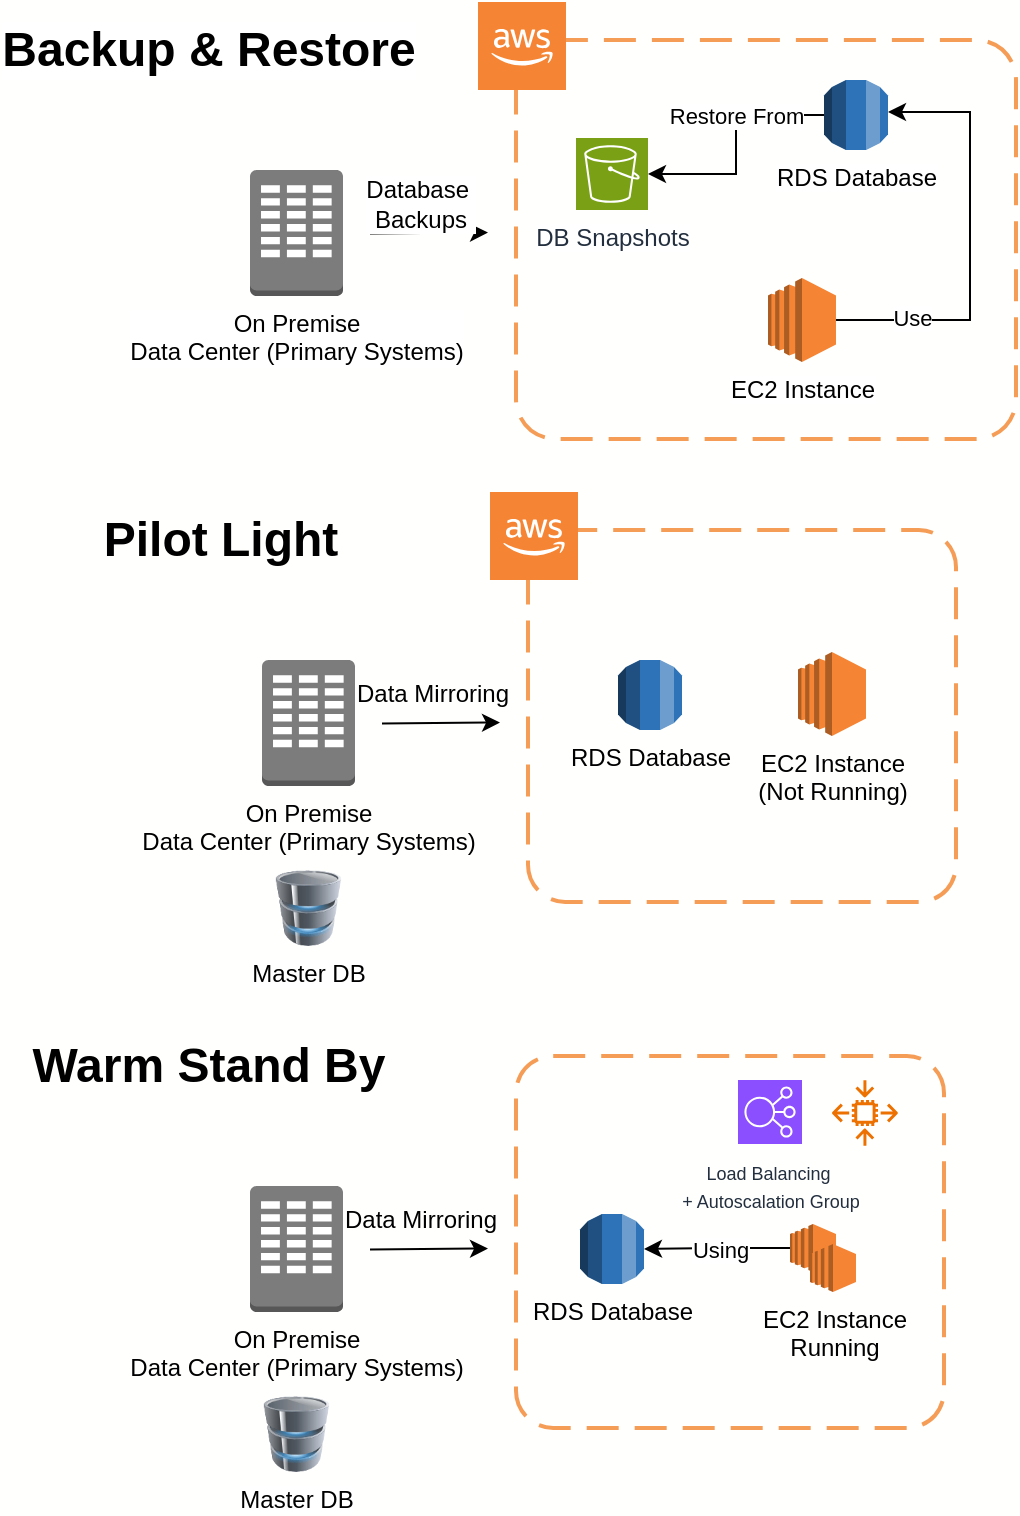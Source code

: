 <mxfile version="26.0.13">
  <diagram name="Página-1" id="r9egLEUwNlH5UQ3rOkwX">
    <mxGraphModel dx="988" dy="545" grid="0" gridSize="10" guides="1" tooltips="1" connect="1" arrows="1" fold="1" page="1" pageScale="1" pageWidth="827" pageHeight="1169" background="#FFFFFE" math="0" shadow="0">
      <root>
        <mxCell id="0" />
        <mxCell id="1" parent="0" />
        <mxCell id="UDbfpmb_HREa-e7SYdtu-1" value="On Premise&lt;div&gt;Data Center (Primary Systems)&lt;/div&gt;" style="outlineConnect=0;dashed=0;verticalLabelPosition=bottom;verticalAlign=top;align=center;html=1;shape=mxgraph.aws3.corporate_data_center;fillColor=#7D7C7C;gradientColor=none;labelBackgroundColor=default;" parent="1" vertex="1">
          <mxGeometry x="198" y="331" width="46.5" height="63" as="geometry" />
        </mxCell>
        <mxCell id="UDbfpmb_HREa-e7SYdtu-2" value="" style="rounded=1;arcSize=10;dashed=1;strokeColor=#F59D56;fillColor=none;gradientColor=none;dashPattern=8 4;strokeWidth=2;labelBackgroundColor=default;" parent="1" vertex="1">
          <mxGeometry x="331" y="266" width="250" height="199.5" as="geometry" />
        </mxCell>
        <mxCell id="UDbfpmb_HREa-e7SYdtu-3" value="" style="outlineConnect=0;dashed=0;verticalLabelPosition=bottom;verticalAlign=top;align=center;html=1;shape=mxgraph.aws3.cloud_2;fillColor=#F58534;gradientColor=none;labelBackgroundColor=default;" parent="1" vertex="1">
          <mxGeometry x="312" y="247" width="44" height="44" as="geometry" />
        </mxCell>
        <mxCell id="_wlLXKTj0vbCykMoeiWe-1" value="" style="endArrow=classic;html=1;rounded=0;labelBackgroundColor=default;" edge="1" parent="1">
          <mxGeometry width="50" height="50" relative="1" as="geometry">
            <mxPoint x="258" y="362.75" as="sourcePoint" />
            <mxPoint x="317" y="362.25" as="targetPoint" />
          </mxGeometry>
        </mxCell>
        <mxCell id="_wlLXKTj0vbCykMoeiWe-2" value="Database&amp;nbsp;&lt;div&gt;Backups&lt;/div&gt;" style="text;html=1;align=center;verticalAlign=middle;resizable=0;points=[];autosize=1;strokeColor=none;fillColor=none;labelBackgroundColor=default;" vertex="1" parent="1">
          <mxGeometry x="246" y="327" width="73" height="41" as="geometry" />
        </mxCell>
        <mxCell id="_wlLXKTj0vbCykMoeiWe-3" value="DB Snapshots" style="sketch=0;points=[[0,0,0],[0.25,0,0],[0.5,0,0],[0.75,0,0],[1,0,0],[0,1,0],[0.25,1,0],[0.5,1,0],[0.75,1,0],[1,1,0],[0,0.25,0],[0,0.5,0],[0,0.75,0],[1,0.25,0],[1,0.5,0],[1,0.75,0]];outlineConnect=0;fontColor=#232F3E;fillColor=#7AA116;strokeColor=#ffffff;dashed=0;verticalLabelPosition=bottom;verticalAlign=top;align=center;html=1;fontSize=12;fontStyle=0;aspect=fixed;shape=mxgraph.aws4.resourceIcon;resIcon=mxgraph.aws4.s3;labelBackgroundColor=default;" vertex="1" parent="1">
          <mxGeometry x="361" y="315" width="36" height="36" as="geometry" />
        </mxCell>
        <mxCell id="_wlLXKTj0vbCykMoeiWe-16" style="edgeStyle=orthogonalEdgeStyle;rounded=0;orthogonalLoop=1;jettySize=auto;html=1;labelBackgroundColor=default;" edge="1" parent="1" source="_wlLXKTj0vbCykMoeiWe-4" target="_wlLXKTj0vbCykMoeiWe-7">
          <mxGeometry relative="1" as="geometry">
            <Array as="points">
              <mxPoint x="558" y="406" />
              <mxPoint x="558" y="302" />
            </Array>
          </mxGeometry>
        </mxCell>
        <mxCell id="_wlLXKTj0vbCykMoeiWe-17" value="Use" style="edgeLabel;html=1;align=center;verticalAlign=middle;resizable=0;points=[];labelBackgroundColor=default;" vertex="1" connectable="0" parent="_wlLXKTj0vbCykMoeiWe-16">
          <mxGeometry x="-0.643" y="1" relative="1" as="geometry">
            <mxPoint as="offset" />
          </mxGeometry>
        </mxCell>
        <mxCell id="_wlLXKTj0vbCykMoeiWe-4" value="EC2 Instance" style="outlineConnect=0;dashed=0;verticalLabelPosition=bottom;verticalAlign=top;align=center;html=1;shape=mxgraph.aws3.ec2;fillColor=#F58534;gradientColor=none;labelBackgroundColor=default;" vertex="1" parent="1">
          <mxGeometry x="457" y="385" width="34" height="42" as="geometry" />
        </mxCell>
        <mxCell id="_wlLXKTj0vbCykMoeiWe-7" value="RDS Database" style="outlineConnect=0;dashed=0;verticalLabelPosition=bottom;verticalAlign=top;align=center;html=1;shape=mxgraph.aws3.rds;fillColor=#2E73B8;gradientColor=none;labelBackgroundColor=default;" vertex="1" parent="1">
          <mxGeometry x="485" y="286" width="32" height="35" as="geometry" />
        </mxCell>
        <mxCell id="_wlLXKTj0vbCykMoeiWe-12" style="edgeStyle=orthogonalEdgeStyle;rounded=0;orthogonalLoop=1;jettySize=auto;html=1;entryX=1;entryY=0.5;entryDx=0;entryDy=0;entryPerimeter=0;labelBackgroundColor=default;" edge="1" parent="1" source="_wlLXKTj0vbCykMoeiWe-7" target="_wlLXKTj0vbCykMoeiWe-3">
          <mxGeometry relative="1" as="geometry" />
        </mxCell>
        <mxCell id="_wlLXKTj0vbCykMoeiWe-14" value="&lt;span&gt;Restore From&lt;/span&gt;" style="edgeLabel;html=1;align=center;verticalAlign=middle;resizable=0;points=[];labelBackgroundColor=default;" vertex="1" connectable="0" parent="_wlLXKTj0vbCykMoeiWe-12">
          <mxGeometry x="-0.246" relative="1" as="geometry">
            <mxPoint as="offset" />
          </mxGeometry>
        </mxCell>
        <mxCell id="_wlLXKTj0vbCykMoeiWe-19" value="Backup &amp;amp; Restore" style="text;strokeColor=none;fillColor=none;html=1;fontSize=24;fontStyle=1;verticalAlign=middle;align=center;labelBackgroundColor=default;" vertex="1" parent="1">
          <mxGeometry x="127" y="251" width="100" height="40" as="geometry" />
        </mxCell>
        <mxCell id="_wlLXKTj0vbCykMoeiWe-20" value="On Premise&lt;div&gt;Data Center (Primary Systems)&lt;/div&gt;" style="outlineConnect=0;dashed=0;verticalLabelPosition=bottom;verticalAlign=top;align=center;html=1;shape=mxgraph.aws3.corporate_data_center;fillColor=#7D7C7C;gradientColor=none;" vertex="1" parent="1">
          <mxGeometry x="204" y="576" width="46.5" height="63" as="geometry" />
        </mxCell>
        <mxCell id="_wlLXKTj0vbCykMoeiWe-21" value="" style="rounded=1;arcSize=10;dashed=1;strokeColor=#F59D56;fillColor=none;gradientColor=none;dashPattern=8 4;strokeWidth=2;" vertex="1" parent="1">
          <mxGeometry x="337" y="511" width="214" height="186" as="geometry" />
        </mxCell>
        <mxCell id="_wlLXKTj0vbCykMoeiWe-22" value="" style="outlineConnect=0;dashed=0;verticalLabelPosition=bottom;verticalAlign=top;align=center;html=1;shape=mxgraph.aws3.cloud_2;fillColor=#F58534;gradientColor=none;" vertex="1" parent="1">
          <mxGeometry x="318" y="492" width="44" height="44" as="geometry" />
        </mxCell>
        <mxCell id="_wlLXKTj0vbCykMoeiWe-23" value="" style="endArrow=classic;html=1;rounded=0;" edge="1" parent="1">
          <mxGeometry width="50" height="50" relative="1" as="geometry">
            <mxPoint x="264" y="607.75" as="sourcePoint" />
            <mxPoint x="323" y="607.25" as="targetPoint" />
          </mxGeometry>
        </mxCell>
        <mxCell id="_wlLXKTj0vbCykMoeiWe-24" value="Data Mirroring" style="text;html=1;align=center;verticalAlign=middle;resizable=0;points=[];autosize=1;strokeColor=none;fillColor=none;" vertex="1" parent="1">
          <mxGeometry x="242" y="580" width="94" height="26" as="geometry" />
        </mxCell>
        <mxCell id="_wlLXKTj0vbCykMoeiWe-28" value="EC2 Instance&lt;div&gt;(Not Running)&lt;/div&gt;" style="outlineConnect=0;dashed=0;verticalLabelPosition=bottom;verticalAlign=top;align=center;html=1;shape=mxgraph.aws3.ec2;fillColor=#F58534;gradientColor=none;" vertex="1" parent="1">
          <mxGeometry x="472" y="572" width="34" height="42" as="geometry" />
        </mxCell>
        <mxCell id="_wlLXKTj0vbCykMoeiWe-29" value="RDS Database" style="outlineConnect=0;dashed=0;verticalLabelPosition=bottom;verticalAlign=top;align=center;html=1;shape=mxgraph.aws3.rds;fillColor=#2E73B8;gradientColor=none;" vertex="1" parent="1">
          <mxGeometry x="382" y="576" width="32" height="35" as="geometry" />
        </mxCell>
        <mxCell id="_wlLXKTj0vbCykMoeiWe-32" value="Pilot Light" style="text;strokeColor=none;fillColor=none;html=1;fontSize=24;fontStyle=1;verticalAlign=middle;align=center;" vertex="1" parent="1">
          <mxGeometry x="133" y="496" width="100" height="40" as="geometry" />
        </mxCell>
        <mxCell id="_wlLXKTj0vbCykMoeiWe-34" value="&lt;span&gt;Master DB&lt;/span&gt;" style="image;html=1;image=img/lib/clip_art/computers/Database_128x128.png" vertex="1" parent="1">
          <mxGeometry x="199.75" y="681" width="55" height="38" as="geometry" />
        </mxCell>
        <mxCell id="_wlLXKTj0vbCykMoeiWe-35" value="On Premise&lt;div&gt;Data Center (Primary Systems)&lt;/div&gt;" style="outlineConnect=0;dashed=0;verticalLabelPosition=bottom;verticalAlign=top;align=center;html=1;shape=mxgraph.aws3.corporate_data_center;fillColor=#7D7C7C;gradientColor=none;" vertex="1" parent="1">
          <mxGeometry x="198" y="839" width="46.5" height="63" as="geometry" />
        </mxCell>
        <mxCell id="_wlLXKTj0vbCykMoeiWe-36" value="" style="rounded=1;arcSize=10;dashed=1;strokeColor=#F59D56;fillColor=none;gradientColor=none;dashPattern=8 4;strokeWidth=2;" vertex="1" parent="1">
          <mxGeometry x="331" y="774" width="214" height="186" as="geometry" />
        </mxCell>
        <mxCell id="_wlLXKTj0vbCykMoeiWe-37" value="" style="endArrow=classic;html=1;rounded=0;" edge="1" parent="1">
          <mxGeometry width="50" height="50" relative="1" as="geometry">
            <mxPoint x="258" y="870.75" as="sourcePoint" />
            <mxPoint x="317" y="870.25" as="targetPoint" />
          </mxGeometry>
        </mxCell>
        <mxCell id="_wlLXKTj0vbCykMoeiWe-38" value="Data Mirroring" style="text;html=1;align=center;verticalAlign=middle;resizable=0;points=[];autosize=1;strokeColor=none;fillColor=none;" vertex="1" parent="1">
          <mxGeometry x="236" y="843" width="94" height="26" as="geometry" />
        </mxCell>
        <mxCell id="_wlLXKTj0vbCykMoeiWe-50" style="edgeStyle=orthogonalEdgeStyle;rounded=0;orthogonalLoop=1;jettySize=auto;html=1;" edge="1" parent="1" source="_wlLXKTj0vbCykMoeiWe-39" target="_wlLXKTj0vbCykMoeiWe-40">
          <mxGeometry relative="1" as="geometry" />
        </mxCell>
        <mxCell id="_wlLXKTj0vbCykMoeiWe-51" value="Using" style="edgeLabel;html=1;align=center;verticalAlign=middle;resizable=0;points=[];" vertex="1" connectable="0" parent="_wlLXKTj0vbCykMoeiWe-50">
          <mxGeometry x="0.006" y="1" relative="1" as="geometry">
            <mxPoint x="1" y="-1" as="offset" />
          </mxGeometry>
        </mxCell>
        <mxCell id="_wlLXKTj0vbCykMoeiWe-39" value="" style="outlineConnect=0;dashed=0;verticalLabelPosition=bottom;verticalAlign=top;align=center;html=1;shape=mxgraph.aws3.ec2;fillColor=#F58534;gradientColor=none;" vertex="1" parent="1">
          <mxGeometry x="468" y="858" width="23" height="24" as="geometry" />
        </mxCell>
        <mxCell id="_wlLXKTj0vbCykMoeiWe-40" value="RDS Database" style="outlineConnect=0;dashed=0;verticalLabelPosition=bottom;verticalAlign=top;align=center;html=1;shape=mxgraph.aws3.rds;fillColor=#2E73B8;gradientColor=none;" vertex="1" parent="1">
          <mxGeometry x="363" y="853" width="32" height="35" as="geometry" />
        </mxCell>
        <mxCell id="_wlLXKTj0vbCykMoeiWe-41" value="Warm Stand By" style="text;strokeColor=none;fillColor=none;html=1;fontSize=24;fontStyle=1;verticalAlign=middle;align=center;" vertex="1" parent="1">
          <mxGeometry x="127" y="759" width="100" height="40" as="geometry" />
        </mxCell>
        <mxCell id="_wlLXKTj0vbCykMoeiWe-42" value="&lt;span&gt;Master DB&lt;/span&gt;" style="image;html=1;image=img/lib/clip_art/computers/Database_128x128.png" vertex="1" parent="1">
          <mxGeometry x="193.75" y="944" width="55" height="38" as="geometry" />
        </mxCell>
        <mxCell id="_wlLXKTj0vbCykMoeiWe-43" value="" style="sketch=0;outlineConnect=0;fontColor=#232F3E;gradientColor=none;fillColor=#ED7100;strokeColor=none;dashed=0;verticalLabelPosition=bottom;verticalAlign=top;align=center;html=1;fontSize=12;fontStyle=0;aspect=fixed;pointerEvents=1;shape=mxgraph.aws4.auto_scaling2;direction=south;" vertex="1" parent="1">
          <mxGeometry x="489" y="786" width="33" height="33" as="geometry" />
        </mxCell>
        <mxCell id="_wlLXKTj0vbCykMoeiWe-44" value="EC2 Instance&lt;div&gt;Running&lt;/div&gt;" style="outlineConnect=0;dashed=0;verticalLabelPosition=bottom;verticalAlign=top;align=center;html=1;shape=mxgraph.aws3.ec2;fillColor=#F58534;gradientColor=none;" vertex="1" parent="1">
          <mxGeometry x="478" y="868" width="23" height="24" as="geometry" />
        </mxCell>
        <mxCell id="_wlLXKTj0vbCykMoeiWe-52" value="&lt;font style=&quot;font-size: 9px;&quot;&gt;Load Balancing&amp;nbsp;&lt;/font&gt;&lt;div&gt;&lt;font style=&quot;font-size: 9px;&quot;&gt;+ Autoscalation Group&lt;/font&gt;&lt;/div&gt;" style="sketch=0;points=[[0,0,0],[0.25,0,0],[0.5,0,0],[0.75,0,0],[1,0,0],[0,1,0],[0.25,1,0],[0.5,1,0],[0.75,1,0],[1,1,0],[0,0.25,0],[0,0.5,0],[0,0.75,0],[1,0.25,0],[1,0.5,0],[1,0.75,0]];outlineConnect=0;fontColor=#232F3E;fillColor=#8C4FFF;strokeColor=#ffffff;dashed=0;verticalLabelPosition=bottom;verticalAlign=top;align=center;html=1;fontSize=12;fontStyle=0;aspect=fixed;shape=mxgraph.aws4.resourceIcon;resIcon=mxgraph.aws4.elastic_load_balancing;" vertex="1" parent="1">
          <mxGeometry x="442" y="786" width="32" height="32" as="geometry" />
        </mxCell>
      </root>
    </mxGraphModel>
  </diagram>
</mxfile>
